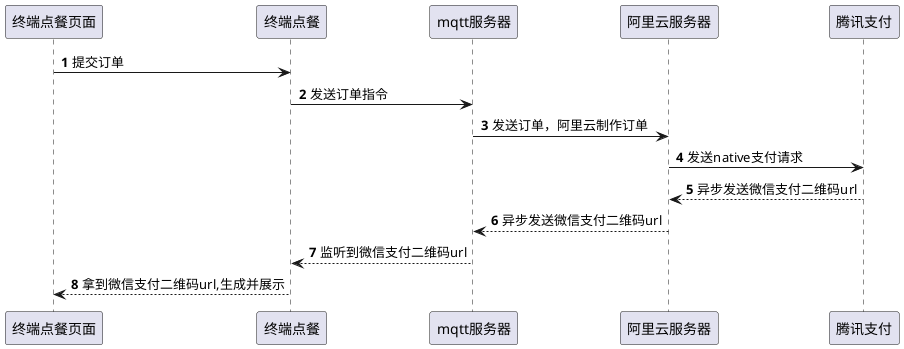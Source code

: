 @startuml
'https://plantuml.com/sequence-diagram

autonumber
终端点餐页面->终端点餐: 提交订单
终端点餐 -> mqtt服务器: 发送订单指令
mqtt服务器 -> 阿里云服务器: 发送订单，阿里云制作订单
阿里云服务器->腾讯支付: 发送native支付请求

阿里云服务器 <-- 腾讯支付: 异步发送微信支付二维码url
mqtt服务器 <-- 阿里云服务器: 异步发送微信支付二维码url
终端点餐 <-- mqtt服务器:监听到微信支付二维码url
终端点餐页面<--终端点餐: 拿到微信支付二维码url,生成并展示
@enduml